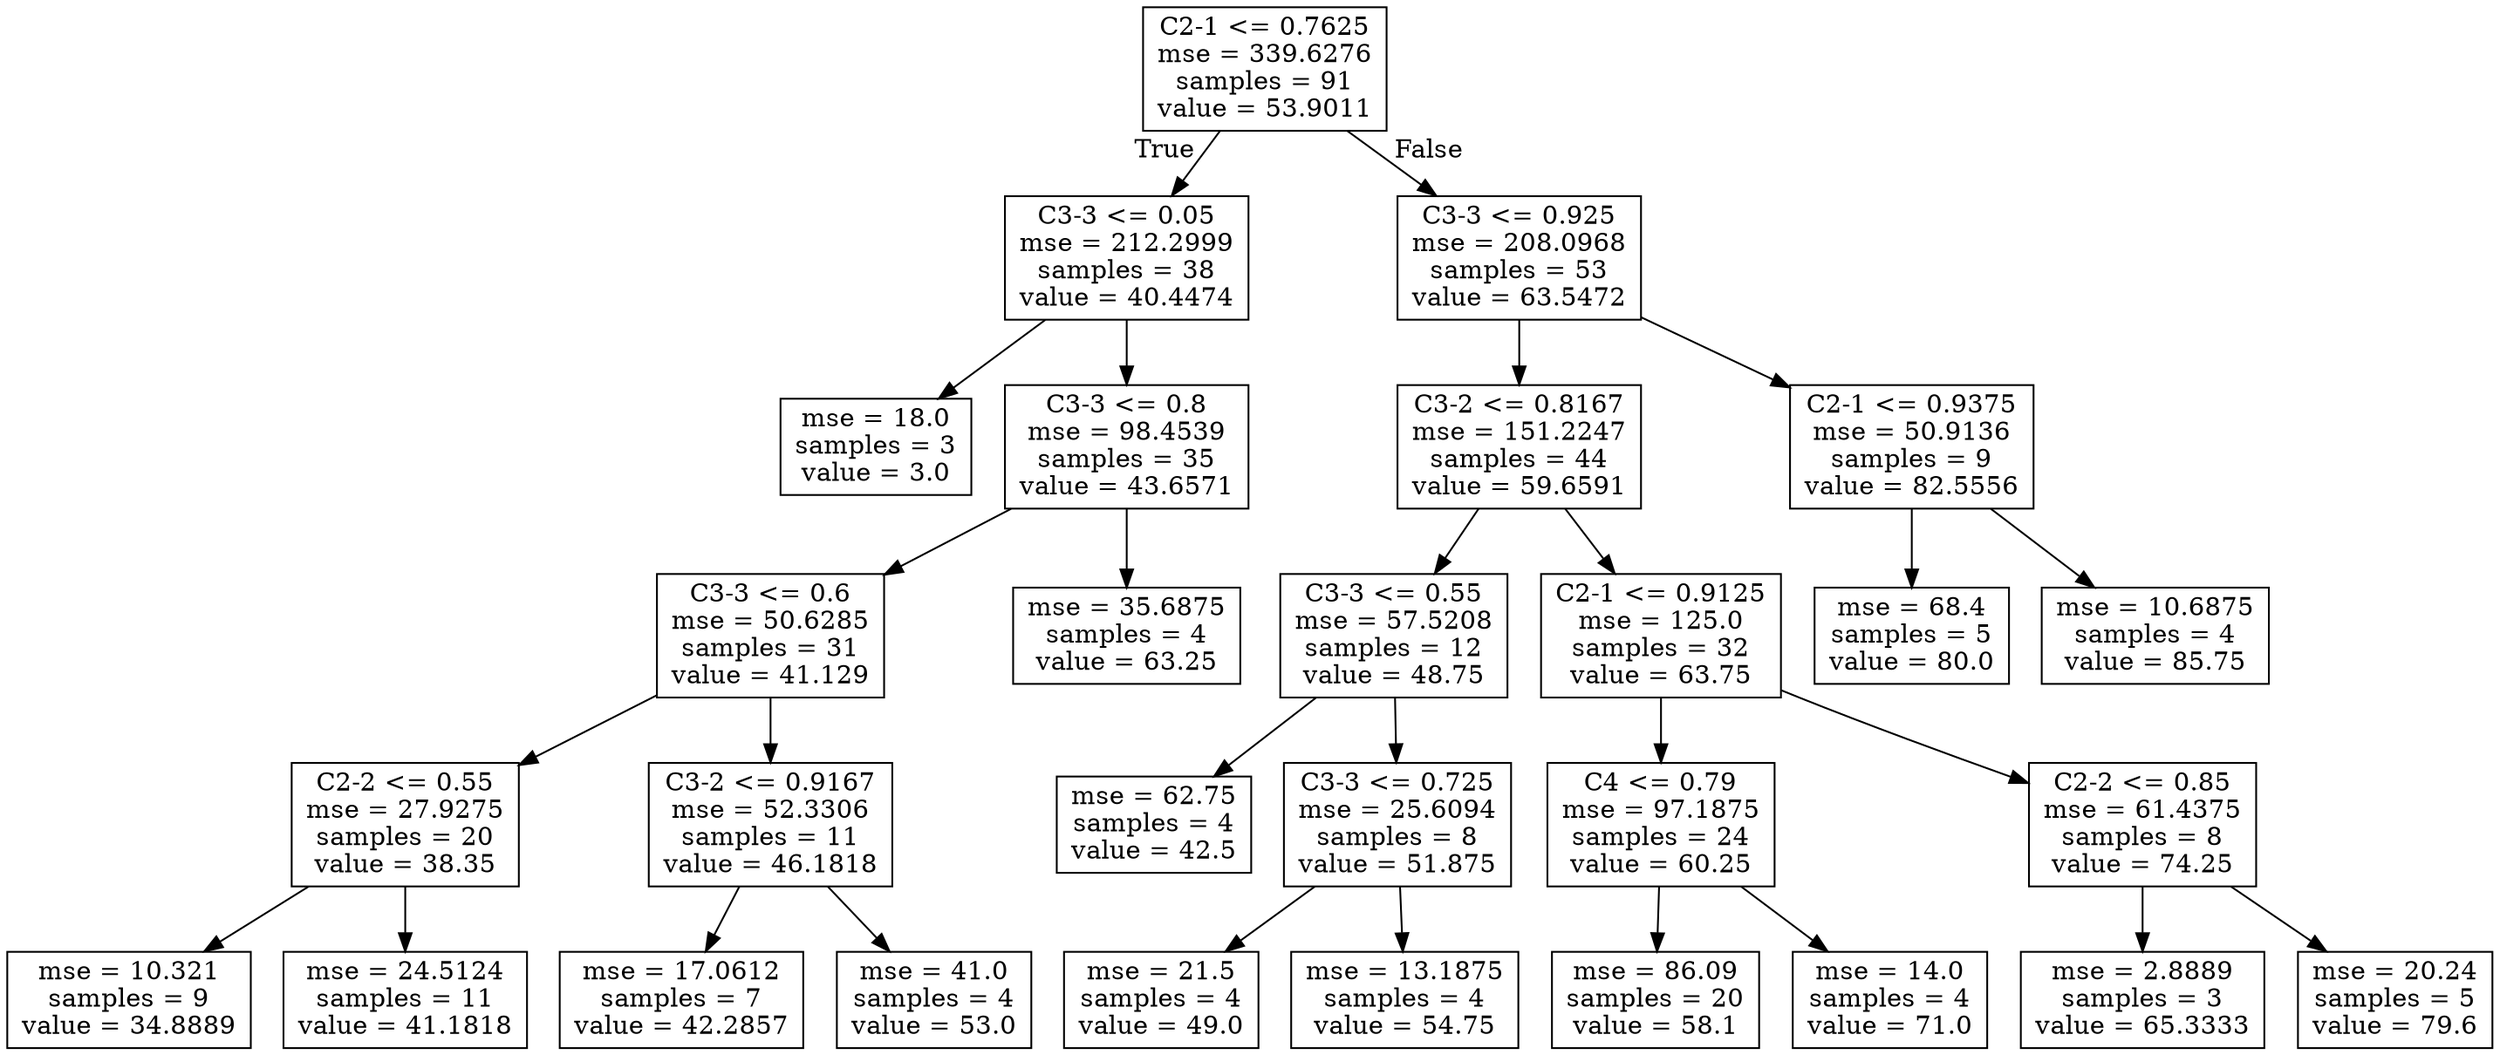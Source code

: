 digraph Tree {
node [shape=box] ;
0 [label="C2-1 <= 0.7625\nmse = 339.6276\nsamples = 91\nvalue = 53.9011"] ;
1 [label="C3-3 <= 0.05\nmse = 212.2999\nsamples = 38\nvalue = 40.4474"] ;
0 -> 1 [labeldistance=2.5, labelangle=45, headlabel="True"] ;
2 [label="mse = 18.0\nsamples = 3\nvalue = 3.0"] ;
1 -> 2 ;
3 [label="C3-3 <= 0.8\nmse = 98.4539\nsamples = 35\nvalue = 43.6571"] ;
1 -> 3 ;
4 [label="C3-3 <= 0.6\nmse = 50.6285\nsamples = 31\nvalue = 41.129"] ;
3 -> 4 ;
5 [label="C2-2 <= 0.55\nmse = 27.9275\nsamples = 20\nvalue = 38.35"] ;
4 -> 5 ;
6 [label="mse = 10.321\nsamples = 9\nvalue = 34.8889"] ;
5 -> 6 ;
7 [label="mse = 24.5124\nsamples = 11\nvalue = 41.1818"] ;
5 -> 7 ;
8 [label="C3-2 <= 0.9167\nmse = 52.3306\nsamples = 11\nvalue = 46.1818"] ;
4 -> 8 ;
9 [label="mse = 17.0612\nsamples = 7\nvalue = 42.2857"] ;
8 -> 9 ;
10 [label="mse = 41.0\nsamples = 4\nvalue = 53.0"] ;
8 -> 10 ;
11 [label="mse = 35.6875\nsamples = 4\nvalue = 63.25"] ;
3 -> 11 ;
12 [label="C3-3 <= 0.925\nmse = 208.0968\nsamples = 53\nvalue = 63.5472"] ;
0 -> 12 [labeldistance=2.5, labelangle=-45, headlabel="False"] ;
13 [label="C3-2 <= 0.8167\nmse = 151.2247\nsamples = 44\nvalue = 59.6591"] ;
12 -> 13 ;
14 [label="C3-3 <= 0.55\nmse = 57.5208\nsamples = 12\nvalue = 48.75"] ;
13 -> 14 ;
15 [label="mse = 62.75\nsamples = 4\nvalue = 42.5"] ;
14 -> 15 ;
16 [label="C3-3 <= 0.725\nmse = 25.6094\nsamples = 8\nvalue = 51.875"] ;
14 -> 16 ;
17 [label="mse = 21.5\nsamples = 4\nvalue = 49.0"] ;
16 -> 17 ;
18 [label="mse = 13.1875\nsamples = 4\nvalue = 54.75"] ;
16 -> 18 ;
19 [label="C2-1 <= 0.9125\nmse = 125.0\nsamples = 32\nvalue = 63.75"] ;
13 -> 19 ;
20 [label="C4 <= 0.79\nmse = 97.1875\nsamples = 24\nvalue = 60.25"] ;
19 -> 20 ;
21 [label="mse = 86.09\nsamples = 20\nvalue = 58.1"] ;
20 -> 21 ;
22 [label="mse = 14.0\nsamples = 4\nvalue = 71.0"] ;
20 -> 22 ;
23 [label="C2-2 <= 0.85\nmse = 61.4375\nsamples = 8\nvalue = 74.25"] ;
19 -> 23 ;
24 [label="mse = 2.8889\nsamples = 3\nvalue = 65.3333"] ;
23 -> 24 ;
25 [label="mse = 20.24\nsamples = 5\nvalue = 79.6"] ;
23 -> 25 ;
26 [label="C2-1 <= 0.9375\nmse = 50.9136\nsamples = 9\nvalue = 82.5556"] ;
12 -> 26 ;
27 [label="mse = 68.4\nsamples = 5\nvalue = 80.0"] ;
26 -> 27 ;
28 [label="mse = 10.6875\nsamples = 4\nvalue = 85.75"] ;
26 -> 28 ;
}
